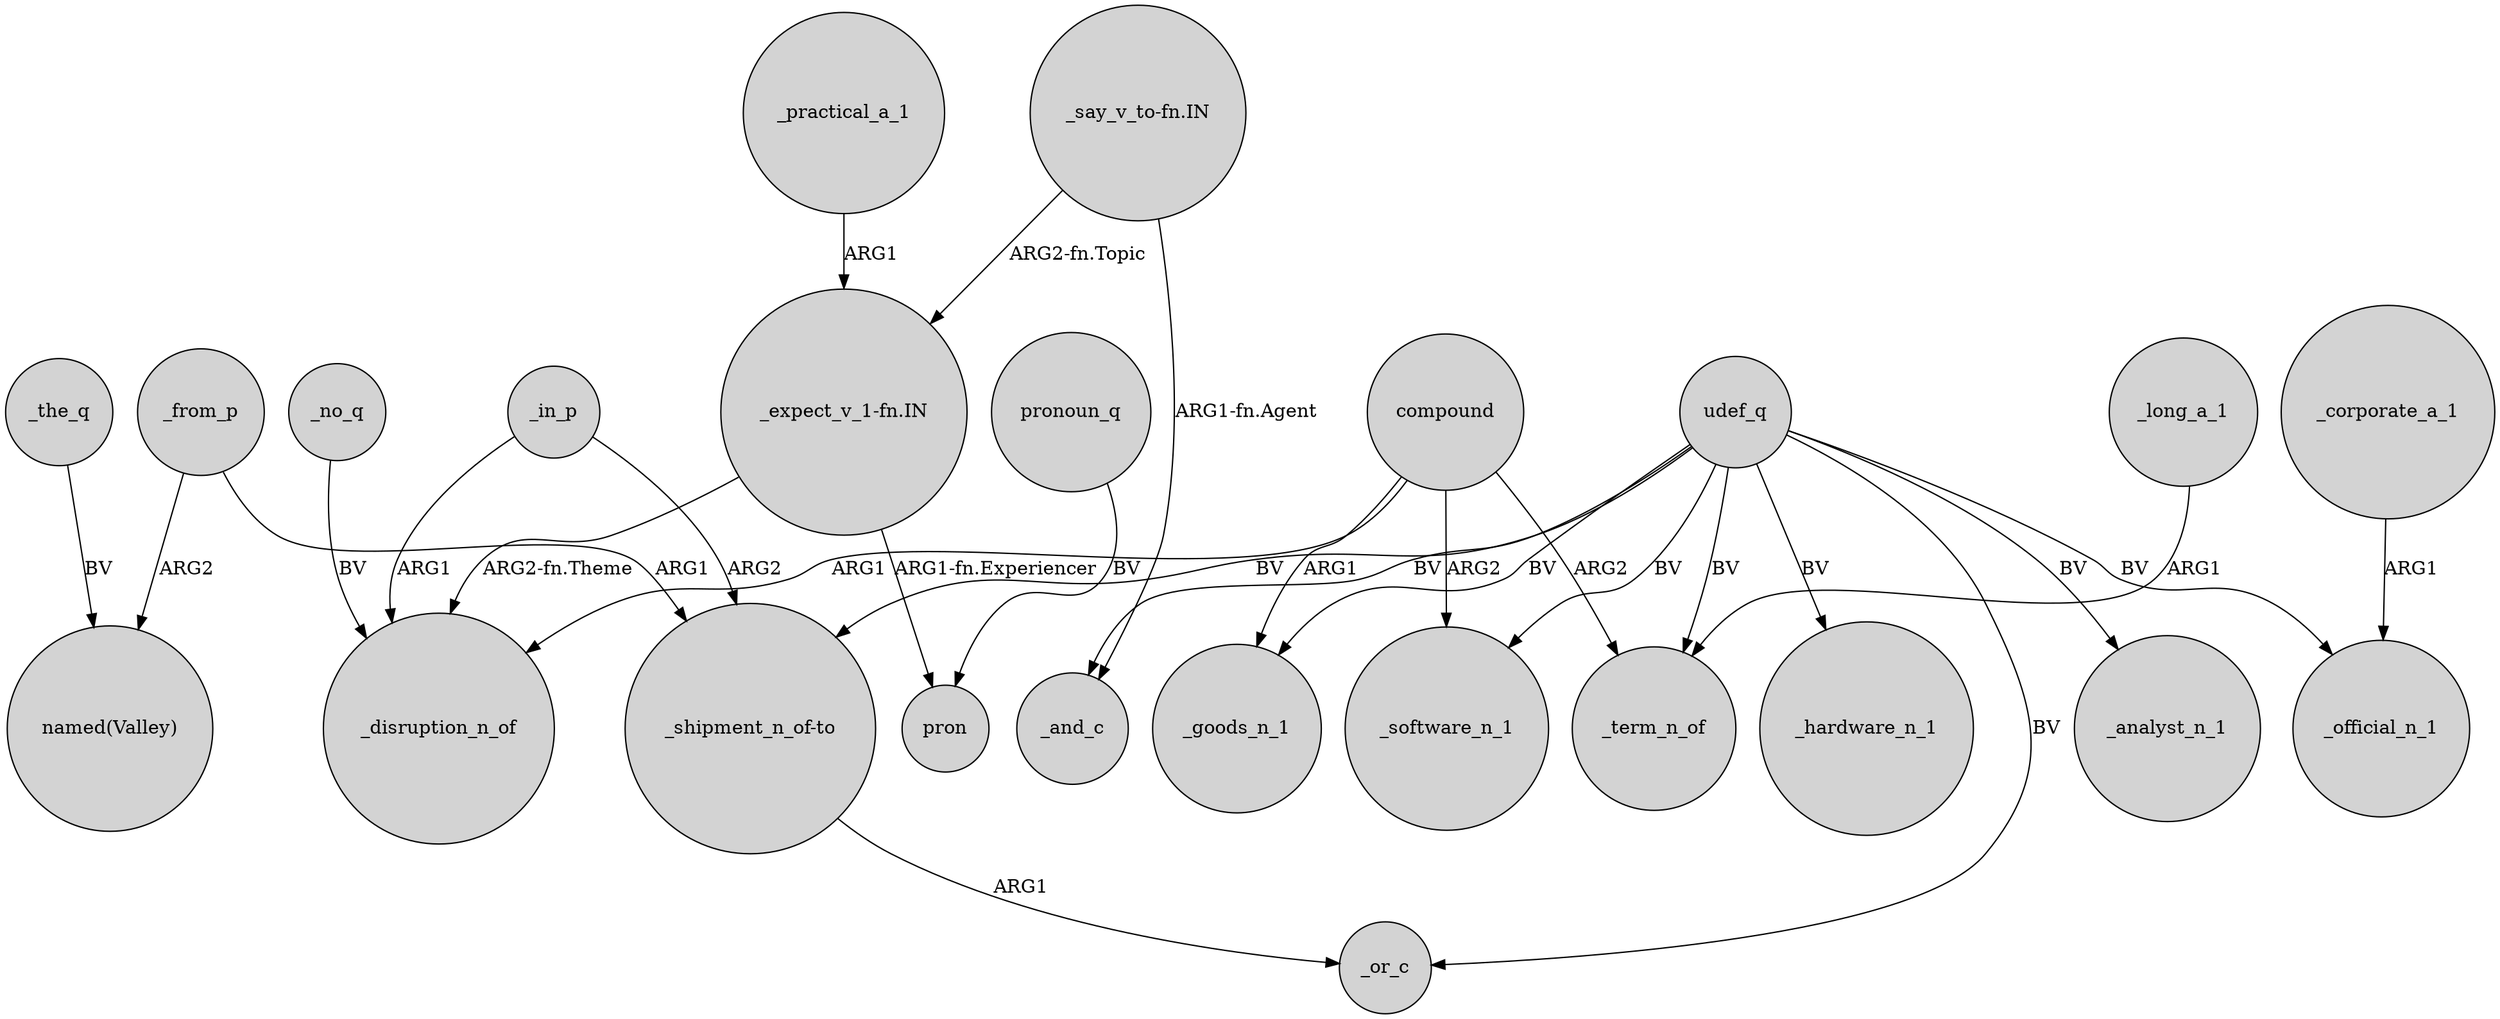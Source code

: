 digraph {
	node [shape=circle style=filled]
	udef_q -> _software_n_1 [label=BV]
	udef_q -> _hardware_n_1 [label=BV]
	compound -> _disruption_n_of [label=ARG1]
	"_say_v_to-fn.IN" -> _and_c [label="ARG1-fn.Agent"]
	compound -> _term_n_of [label=ARG2]
	_from_p -> "named(Valley)" [label=ARG2]
	_in_p -> _disruption_n_of [label=ARG1]
	"_expect_v_1-fn.IN" -> _disruption_n_of [label="ARG2-fn.Theme"]
	compound -> _software_n_1 [label=ARG2]
	_from_p -> "_shipment_n_of-to" [label=ARG1]
	udef_q -> _or_c [label=BV]
	"_shipment_n_of-to" -> _or_c [label=ARG1]
	_corporate_a_1 -> _official_n_1 [label=ARG1]
	pronoun_q -> pron [label=BV]
	_the_q -> "named(Valley)" [label=BV]
	compound -> _goods_n_1 [label=ARG1]
	udef_q -> _official_n_1 [label=BV]
	udef_q -> _goods_n_1 [label=BV]
	udef_q -> _term_n_of [label=BV]
	"_expect_v_1-fn.IN" -> pron [label="ARG1-fn.Experiencer"]
	_practical_a_1 -> "_expect_v_1-fn.IN" [label=ARG1]
	"_say_v_to-fn.IN" -> "_expect_v_1-fn.IN" [label="ARG2-fn.Topic"]
	udef_q -> _and_c [label=BV]
	_in_p -> "_shipment_n_of-to" [label=ARG2]
	udef_q -> _analyst_n_1 [label=BV]
	_long_a_1 -> _term_n_of [label=ARG1]
	_no_q -> _disruption_n_of [label=BV]
	udef_q -> "_shipment_n_of-to" [label=BV]
}
